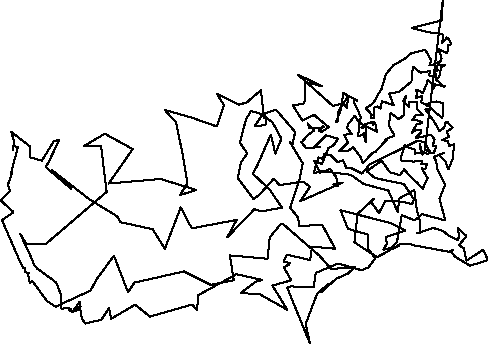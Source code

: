 unitsize(0.001cm);
draw((7810,6053)--(7798,5709));
draw((7798,5709)--(7264,5575));
draw((7264,5575)--(7324,5560));
draw((7324,5560)--(7547,5503));
draw((7547,5503)--(7744,5476));
draw((7744,5476)--(7821,5457));
draw((7821,5457)--(7802,5317));
draw((7802,5317)--(7848,5358));
draw((7848,5358)--(7874,5405));
draw((7874,5405)--(7883,5408));
draw((7883,5408)--(7927,5365));
draw((7927,5365)--(7962,5287));
draw((7962,5287)--(7913,5280));
draw((7913,5280)--(7890,5130));
draw((7890,5130)--(7724,5210));
draw((7724,5210)--(7759,5143));
draw((7759,5143)--(7790,5038));
draw((7790,5038)--(7772,4989));
draw((7772,4989)--(7622,4917));
draw((7622,4917)--(7576,4915));
draw((7576,4915)--(7606,5009));
draw((7606,5009)--(7503,5191));
draw((7503,5191)--(7254,5129));
draw((7254,5129)--(7142,5032));
draw((7142,5032)--(6937,4917));
draw((6937,4917)--(6806,4755));
draw((6806,4755)--(6735,4509));
draw((6735,4509)--(6670,4401));
draw((6670,4401)--(6589,4256));
draw((6589,4256)--(6524,4207));
draw((6524,4207)--(6450,4160));
draw((6450,4160)--(6488,4128));
draw((6488,4128)--(6557,4047));
draw((6557,4047)--(6537,3982));
draw((6537,3982)--(6603,3982));
draw((6603,3982)--(6607,4173));
draw((6607,4173)--(6660,4193));
draw((6660,4193)--(6713,4154));
draw((6713,4154)--(6740,4282));
draw((6740,4282)--(6779,4273));
draw((6779,4273)--(6947,4209));
draw((6947,4209)--(6911,4296));
draw((6911,4296)--(6868,4418));
draw((6868,4418)--(7037,4446));
draw((7037,4446)--(7259,4630));
draw((7259,4630)--(7267,4779));
draw((7267,4779)--(7295,4887));
draw((7295,4887)--(7417,4788));
draw((7417,4788)--(7583,4813));
draw((7583,4813)--(7570,4741));
draw((7570,4741)--(7617,4724));
draw((7617,4724)--(7673,4718));
draw((7673,4718)--(7698,4745));
draw((7698,4745)--(7654,4795));
draw((7654,4795)--(7702,4815));
draw((7702,4815)--(7726,4833));
draw((7726,4833)--(7700,4854));
draw((7700,4854)--(7716,4909));
draw((7716,4909)--(7744,4933));
draw((7744,4933)--(7783,4912));
draw((7783,4912)--(7846,4923));
draw((7846,4923)--(7777,4869));
draw((7777,4869)--(7752,4721));
draw((7752,4721)--(7692,4666));
draw((7692,4666)--(7832,4542));
draw((7832,4542)--(7848,4546));
draw((7848,4546)--(7674,4579));
draw((7674,4579)--(7679,4581));
draw((7679,4581)--(7647,4504));
draw((7647,4504)--(7631,4573));
draw((7631,4573)--(7547,4664));
draw((7547,4664)--(7520,4572));
draw((7520,4572)--(7458,4428));
draw((7458,4428)--(7399,4467));
draw((7399,4467)--(7338,4481));
draw((7338,4481)--(7364,4427));
draw((7364,4427)--(7333,4335));
draw((7333,4335)--(7443,4375));
draw((7443,4375)--(7432,4265));
draw((7432,4265)--(7549,4208));
draw((7549,4208)--(7542,4198));
draw((7542,4198)--(7534,4227));
draw((7534,4227)--(7554,4236));
draw((7554,4236)--(7613,4275));
draw((7613,4275)--(7698,4279));
draw((7698,4279)--(7817,4252));
draw((7817,4252)--(7805,3991));
draw((7805,3991)--(7705,4065));
draw((7705,4065)--(7601,4171));
draw((7601,4171)--(7604,4146));
draw((7604,4146)--(7541,4141));
draw((7541,4141)--(7506,4138));
draw((7506,4138)--(7562,4058));
draw((7562,4058)--(7660,3924));
draw((7660,3924)--(7750,3760));
draw((7750,3760)--(7841,3818));
draw((7841,3818)--(7844,3902));
draw((7844,3902)--(7909,3912));
draw((7909,3912)--(7872,3922));
draw((7872,3922)--(7988,3820));
draw((7988,3820)--(7879,3743));
draw((7879,3743)--(7922,3655));
draw((7922,3655)--(7803,3598));
draw((7803,3598)--(7906,3580));
draw((7906,3580)--(7919,3496));
draw((7919,3496)--(8013,3523));
draw((8013,3523)--(8001,3418));
draw((8001,3418)--(7989,3271));
draw((7989,3271)--(7909,3080));
draw((7909,3080)--(7861,3216));
draw((7861,3216)--(7747,3329));
draw((7747,3329)--(7838,3375));
draw((7838,3375)--(7657,3301));
draw((7657,3301)--(7695,3220));
draw((7695,3220)--(7715,3086));
draw((7715,3086)--(7851,2809));
draw((7851,2809)--(7753,2564));
draw((7753,2564)--(7856,2181));
draw((7856,2181)--(7448,2291));
draw((7448,2291)--(7315,2181));
draw((7315,2181)--(7087,2274));
draw((7087,2274)--(7004,1805));
draw((7004,1805)--(6854,1640));
draw((6854,1640)--(6651,1534));
draw((6651,1534)--(6252,1795));
draw((6252,1795)--(6307,2295));
draw((6307,2295)--(6597,2563));
draw((6597,2563)--(6547,2506));
draw((6547,2506)--(6686,2312));
draw((6686,2312)--(6800,2532));
draw((6800,2532)--(7104,2510));
draw((7104,2510)--(7267,2466));
draw((7267,2466)--(7304,2550));
draw((7304,2550)--(7125,2823));
draw((7125,2823)--(6617,2928));
draw((6617,2928)--(6468,3050));
draw((6468,3050)--(6656,3181));
draw((6656,3181)--(6731,3234));
draw((6731,3234)--(6881,3029));
draw((6881,3029)--(7055,2981));
draw((7055,2981)--(7131,3081));
draw((7131,3081)--(7238,2957));
draw((7238,2957)--(7346,2858));
draw((7346,2858)--(7458,2741));
draw((7458,2741)--(7543,2929));
draw((7543,2929)--(7440,3100));
draw((7440,3100)--(7503,3086));
draw((7503,3086)--(7532,3175));
draw((7532,3175)--(7434,3173));
draw((7434,3173)--(7453,3229));
draw((7453,3229)--(7299,3219));
draw((7299,3219)--(7082,3235));
draw((7082,3235)--(7076,3302));
draw((7076,3302)--(7141,3514));
draw((7141,3514)--(7199,3469));
draw((7199,3469)--(7321,3429));
draw((7321,3429)--(7316,3360));
draw((7316,3360)--(7475,3388));
draw((7475,3388)--(7452,3339));
draw((7452,3339)--(7408,3534));
draw((7408,3534)--(7422,3390));
draw((7422,3390)--(7533,3358));
draw((7533,3358)--(7654,3377));
draw((7654,3377)--(7696,3486));
draw((7696,3486)--(7633,3499));
draw((7633,3499)--(7667,3608));
draw((7667,3608)--(7603,3690));
draw((7603,3690)--(7331,3634));
draw((7331,3634)--(7429,3737));
draw((7429,3737)--(7423,3776));
draw((7423,3776)--(7342,3775));
draw((7342,3775)--(7262,3725));
draw((7262,3725)--(7351,3877));
draw((7351,3877)--(7388,3879));
draw((7388,3879)--(7449,3911));
draw((7449,3911)--(7345,3951));
draw((7345,3951)--(7271,3948));
draw((7271,3948)--(7344,4046));
draw((7344,4046)--(7466,4037));
draw((7466,4037)--(7355,4151));
draw((7355,4151)--(7349,4219));
draw((7349,4219)--(7360,4275));
draw((7360,4275)--(7207,4270));
draw((7207,4270)--(7216,4180));
draw((7216,4180)--(7111,4288));
draw((7111,4288)--(7160,4370));
draw((7160,4370)--(7128,4215));
draw((7128,4215)--(7124,4039));
draw((7124,4039)--(7037,3965));
draw((7037,3965)--(6891,4075));
draw((6891,4075)--(6862,3892));
draw((6862,3892)--(6864,3854));
draw((6864,3854)--(6958,3678));
draw((6958,3678)--(6798,3610));
draw((6798,3610)--(6833,3618));
draw((6833,3618)--(6713,3488));
draw((6713,3488)--(6623,3389));
draw((6623,3389)--(6570,3371));
draw((6570,3371)--(6402,3190));
draw((6402,3190)--(6360,3301));
draw((6360,3301)--(6265,3426));
draw((6265,3426)--(6235,3471));
draw((6235,3471)--(6148,3413));
draw((6148,3413)--(5987,3402));
draw((5987,3402)--(6140,3558));
draw((6140,3558)--(6069,3695));
draw((6069,3695)--(6207,3700));
draw((6207,3700)--(6120,3821));
draw((6120,3821)--(6150,3888));
draw((6150,3888)--(6259,4030));
draw((6259,4030)--(6333,3909));
draw((6333,3909)--(6652,3742));
draw((6652,3742)--(6621,3891));
draw((6621,3891)--(6602,3920));
draw((6602,3920)--(6577,3858));
draw((6577,3858)--(6567,3922));
draw((6567,3922)--(6425,3867));
draw((6425,3867)--(6376,3819));
draw((6376,3819)--(6454,3821));
draw((6454,3821)--(6453,3567));
draw((6453,3567)--(6426,3656));
draw((6426,3656)--(6427,3717));
draw((6427,3717)--(6365,3679));
draw((6365,3679)--(6317,3673));
draw((6317,3673)--(6327,3745));
draw((6327,3745)--(6340,3870));
draw((6340,3870)--(6366,4002));
draw((6366,4002)--(6312,4126));
draw((6312,4126)--(6241,4268));
draw((6241,4268)--(6237,4332));
draw((6237,4332)--(6304,4294));
draw((6304,4294)--(6058,4426));
draw((6058,4426)--(6008,4117));
draw((6008,4117)--(5926,3912));
draw((5926,3912)--(5964,3935));
draw((5964,3935)--(5955,4081));
draw((5955,4081)--(6139,4369));
draw((6139,4369)--(6123,4167));
draw((6123,4167)--(6051,4246));
draw((6051,4246)--(5871,4202));
draw((5871,4202)--(5259,4751));
draw((5259,4751)--(5685,4546));
draw((5685,4546)--(5387,4623));
draw((5387,4623)--(5385,4318));
draw((5385,4318)--(5356,4241));
draw((5356,4241)--(5168,4208));
draw((5168,4208)--(5336,3943));
draw((5336,3943)--(5543,4042));
draw((5543,4042)--(5597,3993));
draw((5597,3993)--(5803,3824));
draw((5803,3824)--(5778,3813));
draw((5778,3813)--(5678,3742));
draw((5678,3742)--(5621,3768));
draw((5621,3768)--(5671,3807));
draw((5671,3807)--(5706,3844));
draw((5706,3844)--(5720,3823));
draw((5720,3823)--(5457,3808));
draw((5457,3808)--(5427,3894));
draw((5427,3894)--(5541,3769));
draw((5541,3769)--(5417,3673));
draw((5417,3673)--(5316,3554));
draw((5316,3554)--(5315,3557));
draw((5315,3557)--(5400,3461));
draw((5400,3461)--(5649,3472));
draw((5649,3472)--(5540,3468));
draw((5540,3468)--(5751,3681));
draw((5751,3681)--(5965,3624));
draw((5965,3624)--(5887,3508));
draw((5887,3508)--(5796,3459));
draw((5796,3459)--(5679,3171));
draw((5679,3171)--(5539,3235));
draw((5539,3235)--(5650,3023));
draw((5650,3023)--(5821,3086));
draw((5821,3086)--(5930,2948));
draw((5930,2948)--(5963,2789));
draw((5963,2789)--(5881,2817));
draw((5881,2817)--(6044,2848));
draw((6044,2848)--(5296,2520));
draw((5296,2520)--(5470,2774));
draw((5470,2774)--(5350,2867));
draw((5350,2867)--(4929,2803));
draw((4929,2803)--(4898,2840));
draw((4898,2840)--(4831,2917));
draw((4831,2917)--(4584,2643));
draw((4584,2643)--(4476,2555));
draw((4476,2555)--(4196,2929));
draw((4196,2929)--(4252,3206));
draw((4252,3206)--(4364,3362));
draw((4364,3362)--(4232,3551));
draw((4232,3551)--(4293,3788));
draw((4293,3788)--(4342,3966));
draw((4342,3966)--(4427,4109));
draw((4427,4109)--(4634,4054));
draw((4634,4054)--(4496,3844));
draw((4496,3844)--(4574,3843));
draw((4574,3843)--(4694,3877));
draw((4694,3877)--(4679,4084));
draw((4679,4084)--(4655,3992));
draw((4655,3992)--(4606,4468));
draw((4606,4468)--(4602,4478));
draw((4602,4478)--(4354,4262));
draw((4354,4262)--(4217,4224));
draw((4217,4224)--(3832,4410));
draw((3832,4410)--(3950,4215));
draw((3950,4215)--(3824,3838));
draw((3824,3838)--(3396,3990));
draw((3396,3990)--(2906,4131));
draw((2906,4131)--(3108,3908));
draw((3108,3908)--(3229,3312));
draw((3229,3312)--(3307,2833));
draw((3307,2833)--(3174,2627));
draw((3174,2627)--(3461,2718));
draw((3461,2718)--(2835,2912));
draw((2835,2912)--(1918,2832));
draw((1918,2832)--(2342,3439));
draw((2342,3439)--(1851,3710));
draw((1851,3710)--(1482,3494));
draw((1482,3494)--(1784,3494));
draw((1784,3494)--(1882,2684));
draw((1882,2684)--(809,1766));
draw((809,1766)--(464,1773));
draw((464,1773)--(354,1950));
draw((354,1950)--(552,1526));
draw((552,1526)--(602,1395));
draw((602,1395)--(659,1331));
draw((659,1331)--(893,1161));
draw((893,1161)--(993,1084));
draw((993,1084)--(1072,883));
draw((1072,883)--(1082,625));
draw((1082,625)--(1213,633));
draw((1213,633)--(1254,617));
draw((1254,617)--(1212,603));
draw((1212,603)--(1253,580));
draw((1253,580)--(1249,600));
draw((1249,600)--(1276,559));
draw((1276,559)--(1406,750));
draw((1406,750)--(1422,658));
draw((1422,658)--(1361,637));
draw((1361,637)--(1322,580));
draw((1322,580)--(1415,628));
draw((1415,628)--(1443,459));
draw((1443,459)--(1503,362));
draw((1503,362)--(1790,429));
draw((1790,429)--(1926,636));
draw((1926,636)--(1961,445));
draw((1961,445)--(2384,695));
draw((2384,695)--(2647,485));
draw((2647,485)--(3390,698));
draw((3390,698)--(3477,599));
draw((3477,599)--(3499,863));
draw((3499,863)--(4170,1232));
draw((4170,1232)--(4619,1132));
draw((4619,1132)--(4500,1093));
draw((4500,1093)--(4244,896));
draw((4244,896)--(4569,886));
draw((4569,886)--(5070,605));
draw((5070,605)--(4805,1033));
draw((4805,1033)--(5139,1124));
draw((5139,1124)--(5010,1351));
draw((5010,1351)--(5068,1390));
draw((5068,1390)--(5098,1394));
draw((5098,1394)--(5114,1430));
draw((5114,1430)--(5005,1458));
draw((5005,1458)--(5060,1577));
draw((5060,1577)--(5472,1482));
draw((5472,1482)--(5506,1719));
draw((5506,1719)--(5914,1682));
draw((5914,1682)--(5681,2109));
draw((5681,2109)--(5277,2078));
draw((5277,2078)--(5260,2230));
draw((5260,2230)--(5117,2409));
draw((5117,2409)--(5291,2929));
draw((5291,2929)--(5342,3188));
draw((5342,3188)--(5111,3569));
draw((5111,3569)--(5160,3517));
draw((5160,3517)--(5207,3742));
draw((5207,3742)--(4871,4132));
draw((4871,4132)--(4607,4049));
draw((4607,4049)--(4806,3914));
draw((4806,3914)--(4965,3622));
draw((4965,3622)--(4857,3359));
draw((4857,3359)--(4780,3694));
draw((4780,3694)--(4694,3502));
draw((4694,3502)--(4537,3143));
draw((4537,3143)--(4458,3007));
draw((4458,3007)--(4763,2720));
draw((4763,2720)--(4973,2406));
draw((4973,2406)--(4612,2341));
draw((4612,2341)--(4488,2378));
draw((4488,2378)--(4012,1886));
draw((4012,1886)--(4174,2190));
draw((4174,2190)--(3390,2043));
draw((3390,2043)--(3319,2151));
draw((3319,2151)--(3233,2329));
draw((3233,2329)--(3189,2411));
draw((3189,2411)--(2908,1681));
draw((2908,1681)--(2694,2026));
draw((2694,2026)--(2126,2150));
draw((2126,2150)--(2067,2254));
draw((2067,2254)--(1575,2555));
draw((1575,2555)--(920,3065));
draw((920,3065)--(1263,2734));
draw((1263,2734)--(806,3123));
draw((806,3123)--(863,3219));
draw((863,3219)--(1047,3602));
draw((1047,3602)--(952,3583));
draw((952,3583)--(741,3235));
draw((741,3235)--(525,3297));
draw((525,3297)--(536,3481));
draw((536,3481)--(199,3743));
draw((199,3743)--(250,3578));
draw((250,3578)--(226,3415));
draw((226,3415)--(236,3494));
draw((236,3494)--(317,3476));
draw((317,3476)--(197,3021));
draw((197,3021)--(218,3031));
draw((218,3031)--(174,2901));
draw((174,2901)--(141,2814));
draw((141,2814)--(178,2702));
draw((178,2702)--(10,2537));
draw((10,2537)--(240,2327));
draw((240,2327)--(36,2185));
draw((36,2185)--(345,1476));
draw((345,1476)--(413,1338));
draw((413,1338)--(437,1344));
draw((437,1344)--(450,1274));
draw((450,1274)--(478,1256));
draw((478,1256)--(513,1247));
draw((513,1247)--(489,1254));
draw((489,1254)--(527,1077));
draw((527,1077)--(572,1108));
draw((572,1108)--(783,825));
draw((783,825)--(834,757));
draw((834,757)--(982,659));
draw((982,659)--(1595,942));
draw((1595,942)--(1721,1165));
draw((1721,1165)--(2011,1558));
draw((2011,1558)--(2260,913));
draw((2260,913)--(2372,1084));
draw((2372,1084)--(3245,1281));
draw((3245,1281)--(3719,1043));
draw((3719,1043)--(4125,1125));
draw((4125,1125)--(4056,1564));
draw((4056,1564)--(4719,1504));
draw((4719,1504)--(4759,1883));
draw((4759,1883)--(4959,2123));
draw((4959,2123)--(4996,2115));
draw((4996,2115)--(5637,1558));
draw((5637,1558)--(5840,1325));
draw((5840,1325)--(6258,1354));
draw((6258,1354)--(6136,1243));
draw((6136,1243)--(5930,1151));
draw((5930,1151)--(5666,914));
draw((5666,914)--(5788,1053));
draw((5788,1053)--(5596,892));
draw((5596,892)--(5393,355));
draw((5393,355)--(5469,10));
draw((5469,10)--(5136,825));
draw((5136,825)--(5069,998));
draw((5069,998)--(5140,1018));
draw((5140,1018)--(5344,1003));
draw((5344,1003)--(5532,998));
draw((5532,998)--(5571,1255));
draw((5571,1255)--(5964,1421));
draw((5964,1421)--(6379,1302));
draw((6379,1302)--(6378,1314));
draw((6378,1314)--(6359,1298));
draw((6359,1298)--(6494,1347));
draw((6494,1347)--(6621,1513));
draw((6621,1513)--(6496,1678));
draw((6496,1678)--(6493,1931));
draw((6493,1931)--(6139,2032));
draw((6139,2032)--(6007,2359));
draw((6007,2359)--(6885,2138));
draw((6885,2138)--(7152,2000));
draw((7152,2000)--(6803,1886));
draw((6803,1886)--(6826,1774));
draw((6826,1774)--(6765,1663));
draw((6765,1663)--(7035,1733));
draw((7035,1733)--(6932,1683));
draw((6932,1683)--(7046,1757));
draw((7046,1757)--(7218,1773));
draw((7218,1773)--(7240,1762));
draw((7240,1762)--(7314,1739));
draw((7314,1739)--(7926,1627));
draw((7926,1627)--(7985,1657));
draw((7985,1657)--(7973,1606));
draw((7973,1606)--(8038,1535));
draw((8038,1535)--(8292,1383));
draw((8292,1383)--(8605,1479));
draw((8605,1479)--(8594,1510));
draw((8594,1510)--(8525,1664));
draw((8525,1664)--(8228,1471));
draw((8228,1471)--(8184,1685));
draw((8184,1685)--(8098,1746));
draw((8098,1746)--(8229,1905));
draw((8229,1905)--(8080,2039));
draw((8080,2039)--(8101,1876));
draw((8101,1876)--(8063,1860));
draw((8063,1860)--(8080,1835));
draw((8080,1835)--(7989,1876));
draw((7989,1876)--(7905,1921));
draw((7905,1921)--(7822,1992));
draw((7822,1992)--(7643,2048));
draw((7643,2048)--(7352,1952));
draw((7352,1952)--(7416,1953));
draw((7416,1953)--(7418,2139));
draw((7418,2139)--(7351,2376));
draw((7351,2376)--(7309,2717));
draw((7309,2717)--(7049,2570));
draw((7049,2570)--(7015,2333));
draw((7015,2333)--(6848,2712));
draw((6848,2712)--(6766,2732));
draw((6766,2732)--(6422,2820));
draw((6422,2820)--(6190,2985));
draw((6190,2985)--(5677,3049));
draw((5677,3049)--(5531,3011));
draw((5531,3011)--(5619,3291));
draw((5619,3291)--(5697,3269));
draw((5697,3269)--(5719,3352));
draw((5719,3352)--(5841,3328));
draw((5841,3328)--(5960,3207));
draw((5960,3207)--(6050,3242));
draw((6050,3242)--(6113,3101));
draw((6113,3101)--(6204,3099));
draw((6204,3099)--(6387,3008));
draw((6387,3008)--(6518,3165));
draw((6518,3165)--(7370,3588));
draw((7370,3588)--(7492,3560));
draw((7492,3560)--(7582,3396));
draw((7582,3396)--(7494,3430));
draw((7494,3430)--(7810,6053));
